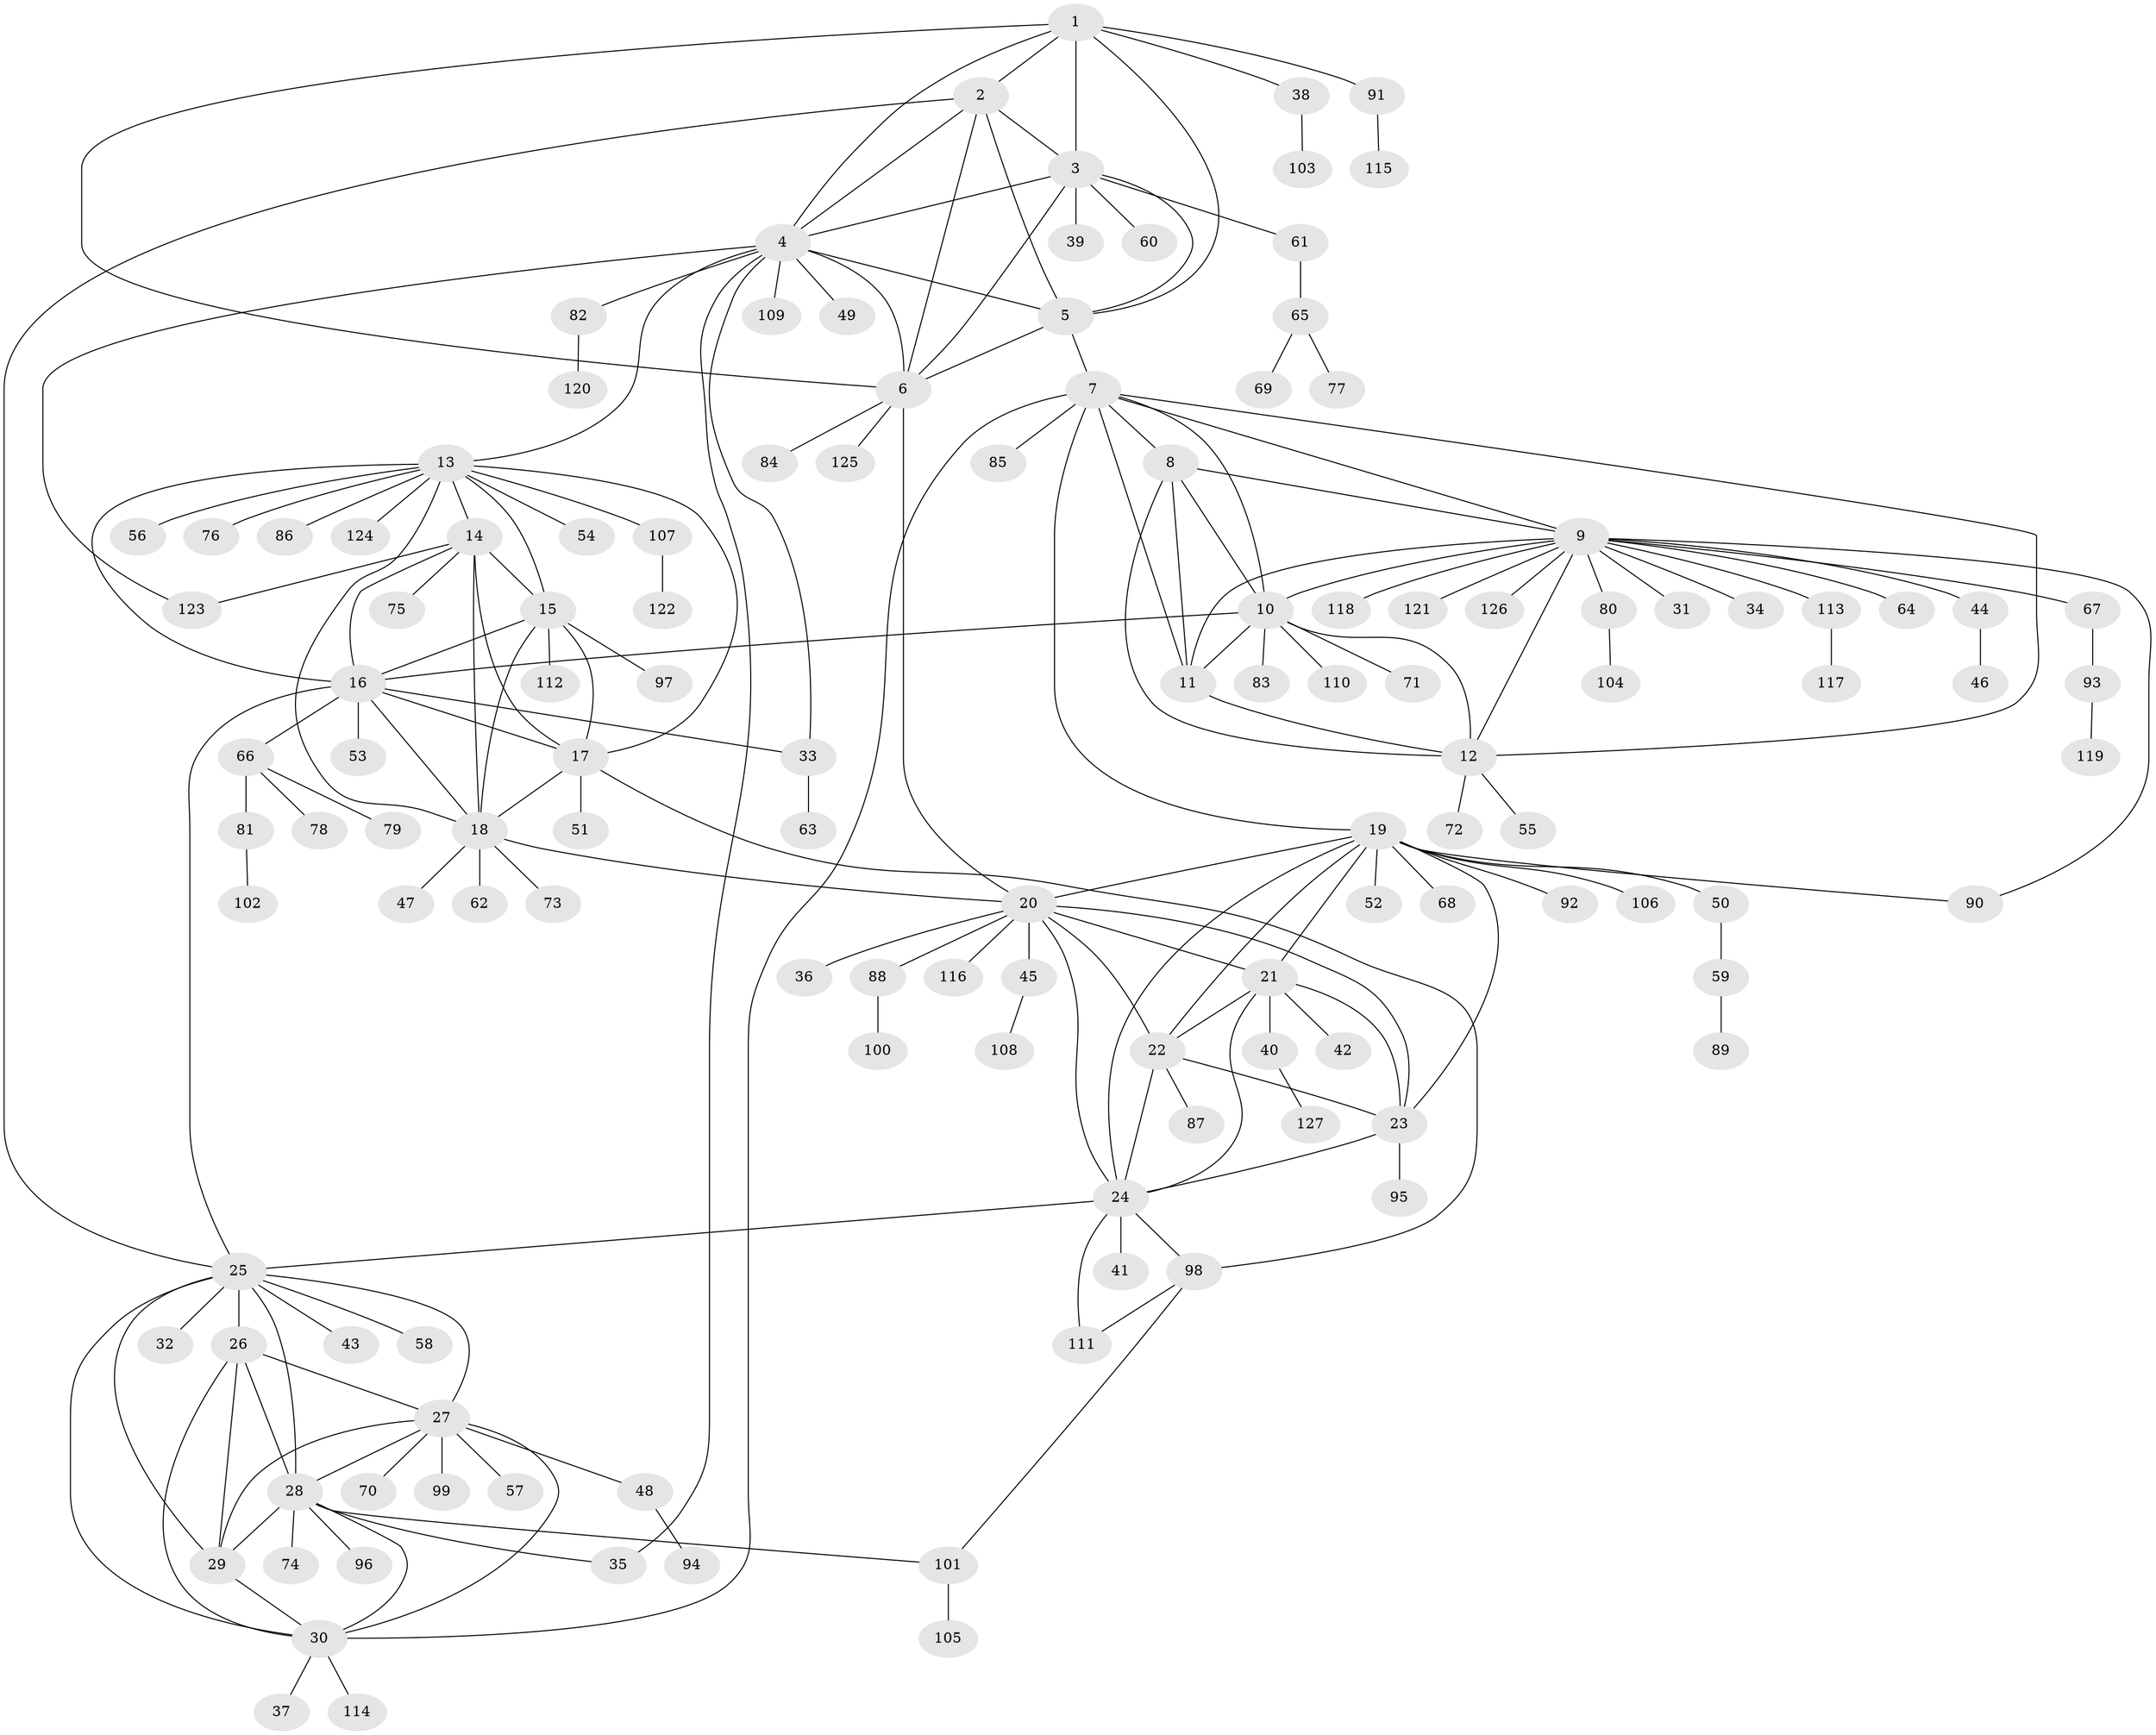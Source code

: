 // Generated by graph-tools (version 1.1) at 2025/37/03/09/25 02:37:45]
// undirected, 127 vertices, 189 edges
graph export_dot {
graph [start="1"]
  node [color=gray90,style=filled];
  1;
  2;
  3;
  4;
  5;
  6;
  7;
  8;
  9;
  10;
  11;
  12;
  13;
  14;
  15;
  16;
  17;
  18;
  19;
  20;
  21;
  22;
  23;
  24;
  25;
  26;
  27;
  28;
  29;
  30;
  31;
  32;
  33;
  34;
  35;
  36;
  37;
  38;
  39;
  40;
  41;
  42;
  43;
  44;
  45;
  46;
  47;
  48;
  49;
  50;
  51;
  52;
  53;
  54;
  55;
  56;
  57;
  58;
  59;
  60;
  61;
  62;
  63;
  64;
  65;
  66;
  67;
  68;
  69;
  70;
  71;
  72;
  73;
  74;
  75;
  76;
  77;
  78;
  79;
  80;
  81;
  82;
  83;
  84;
  85;
  86;
  87;
  88;
  89;
  90;
  91;
  92;
  93;
  94;
  95;
  96;
  97;
  98;
  99;
  100;
  101;
  102;
  103;
  104;
  105;
  106;
  107;
  108;
  109;
  110;
  111;
  112;
  113;
  114;
  115;
  116;
  117;
  118;
  119;
  120;
  121;
  122;
  123;
  124;
  125;
  126;
  127;
  1 -- 2;
  1 -- 3;
  1 -- 4;
  1 -- 5;
  1 -- 6;
  1 -- 38;
  1 -- 91;
  2 -- 3;
  2 -- 4;
  2 -- 5;
  2 -- 6;
  2 -- 25;
  3 -- 4;
  3 -- 5;
  3 -- 6;
  3 -- 39;
  3 -- 60;
  3 -- 61;
  4 -- 5;
  4 -- 6;
  4 -- 13;
  4 -- 33;
  4 -- 35;
  4 -- 49;
  4 -- 82;
  4 -- 109;
  4 -- 123;
  5 -- 6;
  5 -- 7;
  6 -- 20;
  6 -- 84;
  6 -- 125;
  7 -- 8;
  7 -- 9;
  7 -- 10;
  7 -- 11;
  7 -- 12;
  7 -- 19;
  7 -- 30;
  7 -- 85;
  8 -- 9;
  8 -- 10;
  8 -- 11;
  8 -- 12;
  9 -- 10;
  9 -- 11;
  9 -- 12;
  9 -- 31;
  9 -- 34;
  9 -- 44;
  9 -- 64;
  9 -- 67;
  9 -- 80;
  9 -- 90;
  9 -- 113;
  9 -- 118;
  9 -- 121;
  9 -- 126;
  10 -- 11;
  10 -- 12;
  10 -- 16;
  10 -- 71;
  10 -- 83;
  10 -- 110;
  11 -- 12;
  12 -- 55;
  12 -- 72;
  13 -- 14;
  13 -- 15;
  13 -- 16;
  13 -- 17;
  13 -- 18;
  13 -- 54;
  13 -- 56;
  13 -- 76;
  13 -- 86;
  13 -- 107;
  13 -- 124;
  14 -- 15;
  14 -- 16;
  14 -- 17;
  14 -- 18;
  14 -- 75;
  14 -- 123;
  15 -- 16;
  15 -- 17;
  15 -- 18;
  15 -- 97;
  15 -- 112;
  16 -- 17;
  16 -- 18;
  16 -- 25;
  16 -- 33;
  16 -- 53;
  16 -- 66;
  17 -- 18;
  17 -- 51;
  17 -- 98;
  18 -- 20;
  18 -- 47;
  18 -- 62;
  18 -- 73;
  19 -- 20;
  19 -- 21;
  19 -- 22;
  19 -- 23;
  19 -- 24;
  19 -- 50;
  19 -- 52;
  19 -- 68;
  19 -- 90;
  19 -- 92;
  19 -- 106;
  20 -- 21;
  20 -- 22;
  20 -- 23;
  20 -- 24;
  20 -- 36;
  20 -- 45;
  20 -- 88;
  20 -- 116;
  21 -- 22;
  21 -- 23;
  21 -- 24;
  21 -- 40;
  21 -- 42;
  22 -- 23;
  22 -- 24;
  22 -- 87;
  23 -- 24;
  23 -- 95;
  24 -- 25;
  24 -- 41;
  24 -- 98;
  24 -- 111;
  25 -- 26;
  25 -- 27;
  25 -- 28;
  25 -- 29;
  25 -- 30;
  25 -- 32;
  25 -- 43;
  25 -- 58;
  26 -- 27;
  26 -- 28;
  26 -- 29;
  26 -- 30;
  27 -- 28;
  27 -- 29;
  27 -- 30;
  27 -- 48;
  27 -- 57;
  27 -- 70;
  27 -- 99;
  28 -- 29;
  28 -- 30;
  28 -- 35;
  28 -- 74;
  28 -- 96;
  28 -- 101;
  29 -- 30;
  30 -- 37;
  30 -- 114;
  33 -- 63;
  38 -- 103;
  40 -- 127;
  44 -- 46;
  45 -- 108;
  48 -- 94;
  50 -- 59;
  59 -- 89;
  61 -- 65;
  65 -- 69;
  65 -- 77;
  66 -- 78;
  66 -- 79;
  66 -- 81;
  67 -- 93;
  80 -- 104;
  81 -- 102;
  82 -- 120;
  88 -- 100;
  91 -- 115;
  93 -- 119;
  98 -- 101;
  98 -- 111;
  101 -- 105;
  107 -- 122;
  113 -- 117;
}
